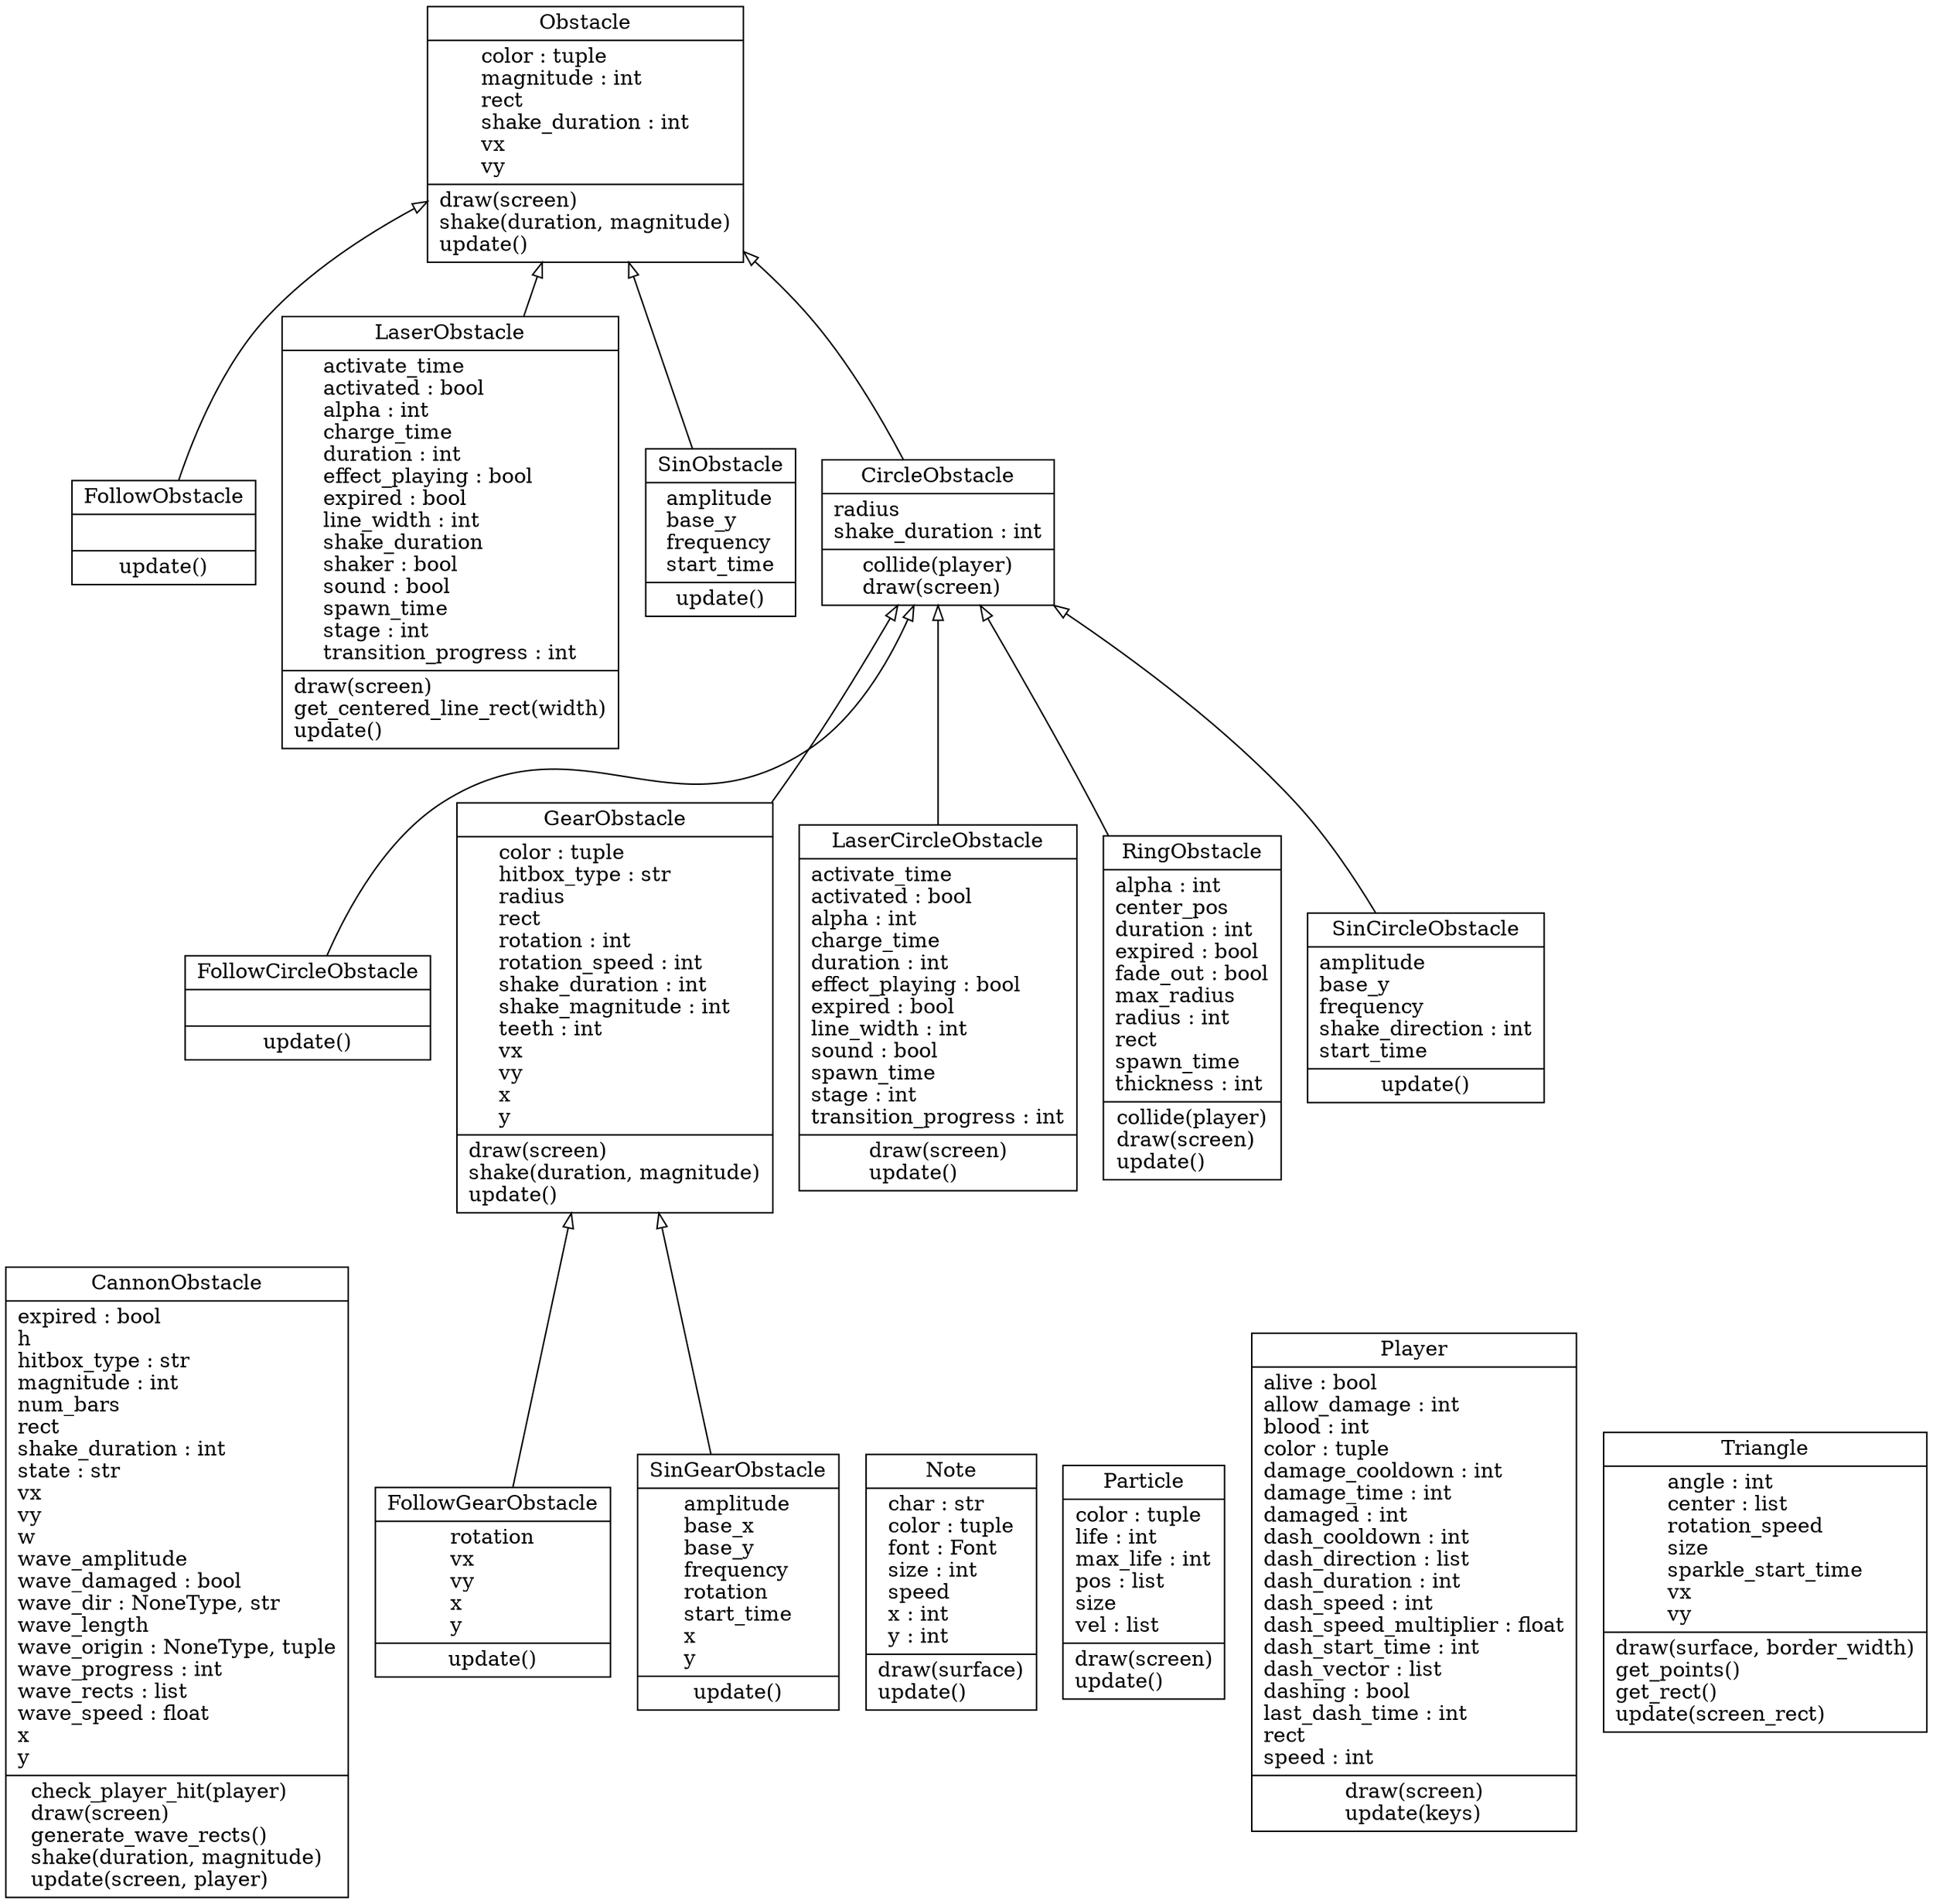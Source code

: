 digraph "classes_RhythmDodge" {
rankdir=BT
charset="utf-8"
"obstacle.CannonObstacle" [color="black", fontcolor="black", label=<{CannonObstacle|expired : bool<br ALIGN="LEFT"/>h<br ALIGN="LEFT"/>hitbox_type : str<br ALIGN="LEFT"/>magnitude : int<br ALIGN="LEFT"/>num_bars<br ALIGN="LEFT"/>rect<br ALIGN="LEFT"/>shake_duration : int<br ALIGN="LEFT"/>state : str<br ALIGN="LEFT"/>vx<br ALIGN="LEFT"/>vy<br ALIGN="LEFT"/>w<br ALIGN="LEFT"/>wave_amplitude<br ALIGN="LEFT"/>wave_damaged : bool<br ALIGN="LEFT"/>wave_dir : NoneType, str<br ALIGN="LEFT"/>wave_length<br ALIGN="LEFT"/>wave_origin : NoneType, tuple<br ALIGN="LEFT"/>wave_progress : int<br ALIGN="LEFT"/>wave_rects : list<br ALIGN="LEFT"/>wave_speed : float<br ALIGN="LEFT"/>x<br ALIGN="LEFT"/>y<br ALIGN="LEFT"/>|check_player_hit(player)<br ALIGN="LEFT"/>draw(screen)<br ALIGN="LEFT"/>generate_wave_rects()<br ALIGN="LEFT"/>shake(duration, magnitude)<br ALIGN="LEFT"/>update(screen, player)<br ALIGN="LEFT"/>}>, shape="record", style="solid"];
"obstacle.CircleObstacle" [color="black", fontcolor="black", label=<{CircleObstacle|radius<br ALIGN="LEFT"/>shake_duration : int<br ALIGN="LEFT"/>|collide(player)<br ALIGN="LEFT"/>draw(screen)<br ALIGN="LEFT"/>}>, shape="record", style="solid"];
"obstacle.FollowCircleObstacle" [color="black", fontcolor="black", label=<{FollowCircleObstacle|<br ALIGN="LEFT"/>|update()<br ALIGN="LEFT"/>}>, shape="record", style="solid"];
"obstacle.FollowGearObstacle" [color="black", fontcolor="black", label=<{FollowGearObstacle|rotation<br ALIGN="LEFT"/>vx<br ALIGN="LEFT"/>vy<br ALIGN="LEFT"/>x<br ALIGN="LEFT"/>y<br ALIGN="LEFT"/>|update()<br ALIGN="LEFT"/>}>, shape="record", style="solid"];
"obstacle.FollowObstacle" [color="black", fontcolor="black", label=<{FollowObstacle|<br ALIGN="LEFT"/>|update()<br ALIGN="LEFT"/>}>, shape="record", style="solid"];
"obstacle.GearObstacle" [color="black", fontcolor="black", label=<{GearObstacle|color : tuple<br ALIGN="LEFT"/>hitbox_type : str<br ALIGN="LEFT"/>radius<br ALIGN="LEFT"/>rect<br ALIGN="LEFT"/>rotation : int<br ALIGN="LEFT"/>rotation_speed : int<br ALIGN="LEFT"/>shake_duration : int<br ALIGN="LEFT"/>shake_magnitude : int<br ALIGN="LEFT"/>teeth : int<br ALIGN="LEFT"/>vx<br ALIGN="LEFT"/>vy<br ALIGN="LEFT"/>x<br ALIGN="LEFT"/>y<br ALIGN="LEFT"/>|draw(screen)<br ALIGN="LEFT"/>shake(duration, magnitude)<br ALIGN="LEFT"/>update()<br ALIGN="LEFT"/>}>, shape="record", style="solid"];
"obstacle.LaserCircleObstacle" [color="black", fontcolor="black", label=<{LaserCircleObstacle|activate_time<br ALIGN="LEFT"/>activated : bool<br ALIGN="LEFT"/>alpha : int<br ALIGN="LEFT"/>charge_time<br ALIGN="LEFT"/>duration : int<br ALIGN="LEFT"/>effect_playing : bool<br ALIGN="LEFT"/>expired : bool<br ALIGN="LEFT"/>line_width : int<br ALIGN="LEFT"/>sound : bool<br ALIGN="LEFT"/>spawn_time<br ALIGN="LEFT"/>stage : int<br ALIGN="LEFT"/>transition_progress : int<br ALIGN="LEFT"/>|draw(screen)<br ALIGN="LEFT"/>update()<br ALIGN="LEFT"/>}>, shape="record", style="solid"];
"obstacle.LaserObstacle" [color="black", fontcolor="black", label=<{LaserObstacle|activate_time<br ALIGN="LEFT"/>activated : bool<br ALIGN="LEFT"/>alpha : int<br ALIGN="LEFT"/>charge_time<br ALIGN="LEFT"/>duration : int<br ALIGN="LEFT"/>effect_playing : bool<br ALIGN="LEFT"/>expired : bool<br ALIGN="LEFT"/>line_width : int<br ALIGN="LEFT"/>shake_duration<br ALIGN="LEFT"/>shaker : bool<br ALIGN="LEFT"/>sound : bool<br ALIGN="LEFT"/>spawn_time<br ALIGN="LEFT"/>stage : int<br ALIGN="LEFT"/>transition_progress : int<br ALIGN="LEFT"/>|draw(screen)<br ALIGN="LEFT"/>get_centered_line_rect(width)<br ALIGN="LEFT"/>update()<br ALIGN="LEFT"/>}>, shape="record", style="solid"];
"screens.win_screen.Note" [color="black", fontcolor="black", label=<{Note|char : str<br ALIGN="LEFT"/>color : tuple<br ALIGN="LEFT"/>font : Font<br ALIGN="LEFT"/>size : int<br ALIGN="LEFT"/>speed<br ALIGN="LEFT"/>x : int<br ALIGN="LEFT"/>y : int<br ALIGN="LEFT"/>|draw(surface)<br ALIGN="LEFT"/>update()<br ALIGN="LEFT"/>}>, shape="record", style="solid"];
"obstacle.Obstacle" [color="black", fontcolor="black", label=<{Obstacle|color : tuple<br ALIGN="LEFT"/>magnitude : int<br ALIGN="LEFT"/>rect<br ALIGN="LEFT"/>shake_duration : int<br ALIGN="LEFT"/>vx<br ALIGN="LEFT"/>vy<br ALIGN="LEFT"/>|draw(screen)<br ALIGN="LEFT"/>shake(duration, magnitude)<br ALIGN="LEFT"/>update()<br ALIGN="LEFT"/>}>, shape="record", style="solid"];
"particle.Particle" [color="black", fontcolor="black", label=<{Particle|color : tuple<br ALIGN="LEFT"/>life : int<br ALIGN="LEFT"/>max_life : int<br ALIGN="LEFT"/>pos : list<br ALIGN="LEFT"/>size<br ALIGN="LEFT"/>vel : list<br ALIGN="LEFT"/>|draw(screen)<br ALIGN="LEFT"/>update()<br ALIGN="LEFT"/>}>, shape="record", style="solid"];
"player.Player" [color="black", fontcolor="black", label=<{Player|alive : bool<br ALIGN="LEFT"/>allow_damage : int<br ALIGN="LEFT"/>blood : int<br ALIGN="LEFT"/>color : tuple<br ALIGN="LEFT"/>damage_cooldown : int<br ALIGN="LEFT"/>damage_time : int<br ALIGN="LEFT"/>damaged : int<br ALIGN="LEFT"/>dash_cooldown : int<br ALIGN="LEFT"/>dash_direction : list<br ALIGN="LEFT"/>dash_duration : int<br ALIGN="LEFT"/>dash_speed : int<br ALIGN="LEFT"/>dash_speed_multiplier : float<br ALIGN="LEFT"/>dash_start_time : int<br ALIGN="LEFT"/>dash_vector : list<br ALIGN="LEFT"/>dashing : bool<br ALIGN="LEFT"/>last_dash_time : int<br ALIGN="LEFT"/>rect<br ALIGN="LEFT"/>speed : int<br ALIGN="LEFT"/>|draw(screen)<br ALIGN="LEFT"/>update(keys)<br ALIGN="LEFT"/>}>, shape="record", style="solid"];
"obstacle.RingObstacle" [color="black", fontcolor="black", label=<{RingObstacle|alpha : int<br ALIGN="LEFT"/>center_pos<br ALIGN="LEFT"/>duration : int<br ALIGN="LEFT"/>expired : bool<br ALIGN="LEFT"/>fade_out : bool<br ALIGN="LEFT"/>max_radius<br ALIGN="LEFT"/>radius : int<br ALIGN="LEFT"/>rect<br ALIGN="LEFT"/>spawn_time<br ALIGN="LEFT"/>thickness : int<br ALIGN="LEFT"/>|collide(player)<br ALIGN="LEFT"/>draw(screen)<br ALIGN="LEFT"/>update()<br ALIGN="LEFT"/>}>, shape="record", style="solid"];
"obstacle.SinCircleObstacle" [color="black", fontcolor="black", label=<{SinCircleObstacle|amplitude<br ALIGN="LEFT"/>base_y<br ALIGN="LEFT"/>frequency<br ALIGN="LEFT"/>shake_direction : int<br ALIGN="LEFT"/>start_time<br ALIGN="LEFT"/>|update()<br ALIGN="LEFT"/>}>, shape="record", style="solid"];
"obstacle.SinGearObstacle" [color="black", fontcolor="black", label=<{SinGearObstacle|amplitude<br ALIGN="LEFT"/>base_x<br ALIGN="LEFT"/>base_y<br ALIGN="LEFT"/>frequency<br ALIGN="LEFT"/>rotation<br ALIGN="LEFT"/>start_time<br ALIGN="LEFT"/>x<br ALIGN="LEFT"/>y<br ALIGN="LEFT"/>|update()<br ALIGN="LEFT"/>}>, shape="record", style="solid"];
"obstacle.SinObstacle" [color="black", fontcolor="black", label=<{SinObstacle|amplitude<br ALIGN="LEFT"/>base_y<br ALIGN="LEFT"/>frequency<br ALIGN="LEFT"/>start_time<br ALIGN="LEFT"/>|update()<br ALIGN="LEFT"/>}>, shape="record", style="solid"];
"triangle.Triangle" [color="black", fontcolor="black", label=<{Triangle|angle : int<br ALIGN="LEFT"/>center : list<br ALIGN="LEFT"/>rotation_speed<br ALIGN="LEFT"/>size<br ALIGN="LEFT"/>sparkle_start_time<br ALIGN="LEFT"/>vx<br ALIGN="LEFT"/>vy<br ALIGN="LEFT"/>|draw(surface, border_width)<br ALIGN="LEFT"/>get_points()<br ALIGN="LEFT"/>get_rect()<br ALIGN="LEFT"/>update(screen_rect)<br ALIGN="LEFT"/>}>, shape="record", style="solid"];
"obstacle.CircleObstacle" -> "obstacle.Obstacle" [arrowhead="empty", arrowtail="none"];
"obstacle.FollowCircleObstacle" -> "obstacle.CircleObstacle" [arrowhead="empty", arrowtail="none"];
"obstacle.FollowGearObstacle" -> "obstacle.GearObstacle" [arrowhead="empty", arrowtail="none"];
"obstacle.FollowObstacle" -> "obstacle.Obstacle" [arrowhead="empty", arrowtail="none"];
"obstacle.GearObstacle" -> "obstacle.CircleObstacle" [arrowhead="empty", arrowtail="none"];
"obstacle.LaserCircleObstacle" -> "obstacle.CircleObstacle" [arrowhead="empty", arrowtail="none"];
"obstacle.LaserObstacle" -> "obstacle.Obstacle" [arrowhead="empty", arrowtail="none"];
"obstacle.RingObstacle" -> "obstacle.CircleObstacle" [arrowhead="empty", arrowtail="none"];
"obstacle.SinCircleObstacle" -> "obstacle.CircleObstacle" [arrowhead="empty", arrowtail="none"];
"obstacle.SinGearObstacle" -> "obstacle.GearObstacle" [arrowhead="empty", arrowtail="none"];
"obstacle.SinObstacle" -> "obstacle.Obstacle" [arrowhead="empty", arrowtail="none"];
}
